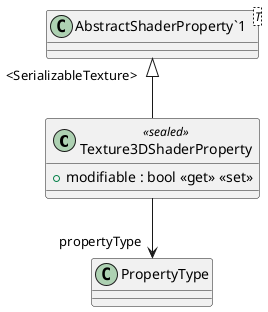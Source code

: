 @startuml
class Texture3DShaderProperty <<sealed>> {
    + modifiable : bool <<get>> <<set>>
}
class "AbstractShaderProperty`1"<T> {
}
"AbstractShaderProperty`1" "<SerializableTexture>" <|-- Texture3DShaderProperty
Texture3DShaderProperty --> "propertyType" PropertyType
@enduml
